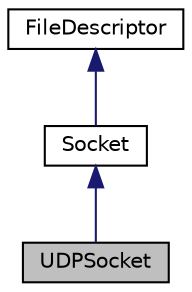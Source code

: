 digraph "UDPSocket"
{
 // LATEX_PDF_SIZE
  edge [fontname="Helvetica",fontsize="10",labelfontname="Helvetica",labelfontsize="10"];
  node [fontname="Helvetica",fontsize="10",shape=record];
  Node1 [label="UDPSocket",height=0.2,width=0.4,color="black", fillcolor="grey75", style="filled", fontcolor="black",tooltip="A wrapper around UDP sockets"];
  Node2 -> Node1 [dir="back",color="midnightblue",fontsize="10",style="solid",fontname="Helvetica"];
  Node2 [label="Socket",height=0.2,width=0.4,color="black", fillcolor="white", style="filled",URL="$classSocket.html",tooltip="Base class for network sockets (TCP, UDP, etc.)"];
  Node3 -> Node2 [dir="back",color="midnightblue",fontsize="10",style="solid",fontname="Helvetica"];
  Node3 [label="FileDescriptor",height=0.2,width=0.4,color="black", fillcolor="white", style="filled",URL="$classFileDescriptor.html",tooltip="A reference-counted handle to a file descriptor"];
}
